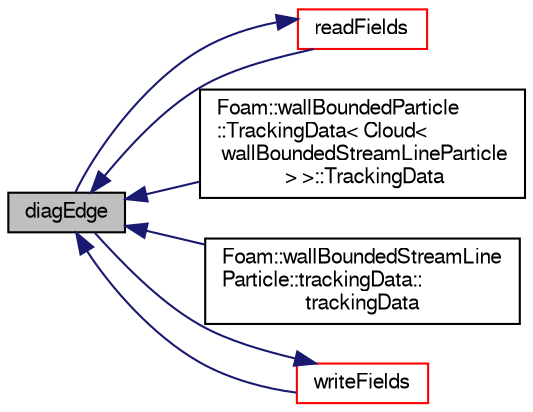 digraph "diagEdge"
{
  bgcolor="transparent";
  edge [fontname="FreeSans",fontsize="10",labelfontname="FreeSans",labelfontsize="10"];
  node [fontname="FreeSans",fontsize="10",shape=record];
  rankdir="LR";
  Node1098 [label="diagEdge",height=0.2,width=0.4,color="black", fillcolor="grey75", style="filled", fontcolor="black"];
  Node1098 -> Node1099 [dir="back",color="midnightblue",fontsize="10",style="solid",fontname="FreeSans"];
  Node1099 [label="readFields",height=0.2,width=0.4,color="red",URL="$a28794.html#aeb3ed2213b2b23bf4544856579583441",tooltip="Read. "];
  Node1099 -> Node1098 [dir="back",color="midnightblue",fontsize="10",style="solid",fontname="FreeSans"];
  Node1098 -> Node1105 [dir="back",color="midnightblue",fontsize="10",style="solid",fontname="FreeSans"];
  Node1105 [label="Foam::wallBoundedParticle\l::TrackingData\< Cloud\<\l wallBoundedStreamLineParticle\l \> \>::TrackingData",height=0.2,width=0.4,color="black",URL="$a28798.html#a6314a22146c220ef091a623801dc2b2d"];
  Node1098 -> Node1106 [dir="back",color="midnightblue",fontsize="10",style="solid",fontname="FreeSans"];
  Node1106 [label="Foam::wallBoundedStreamLine\lParticle::trackingData::\ltrackingData",height=0.2,width=0.4,color="black",URL="$a28814.html#aeb5252f81a7dbd70b104575a933d111f"];
  Node1098 -> Node1107 [dir="back",color="midnightblue",fontsize="10",style="solid",fontname="FreeSans"];
  Node1107 [label="writeFields",height=0.2,width=0.4,color="red",URL="$a28794.html#a4b6c8e48b13c9a29be2b1141c69b7277",tooltip="Write. "];
  Node1107 -> Node1098 [dir="back",color="midnightblue",fontsize="10",style="solid",fontname="FreeSans"];
}
